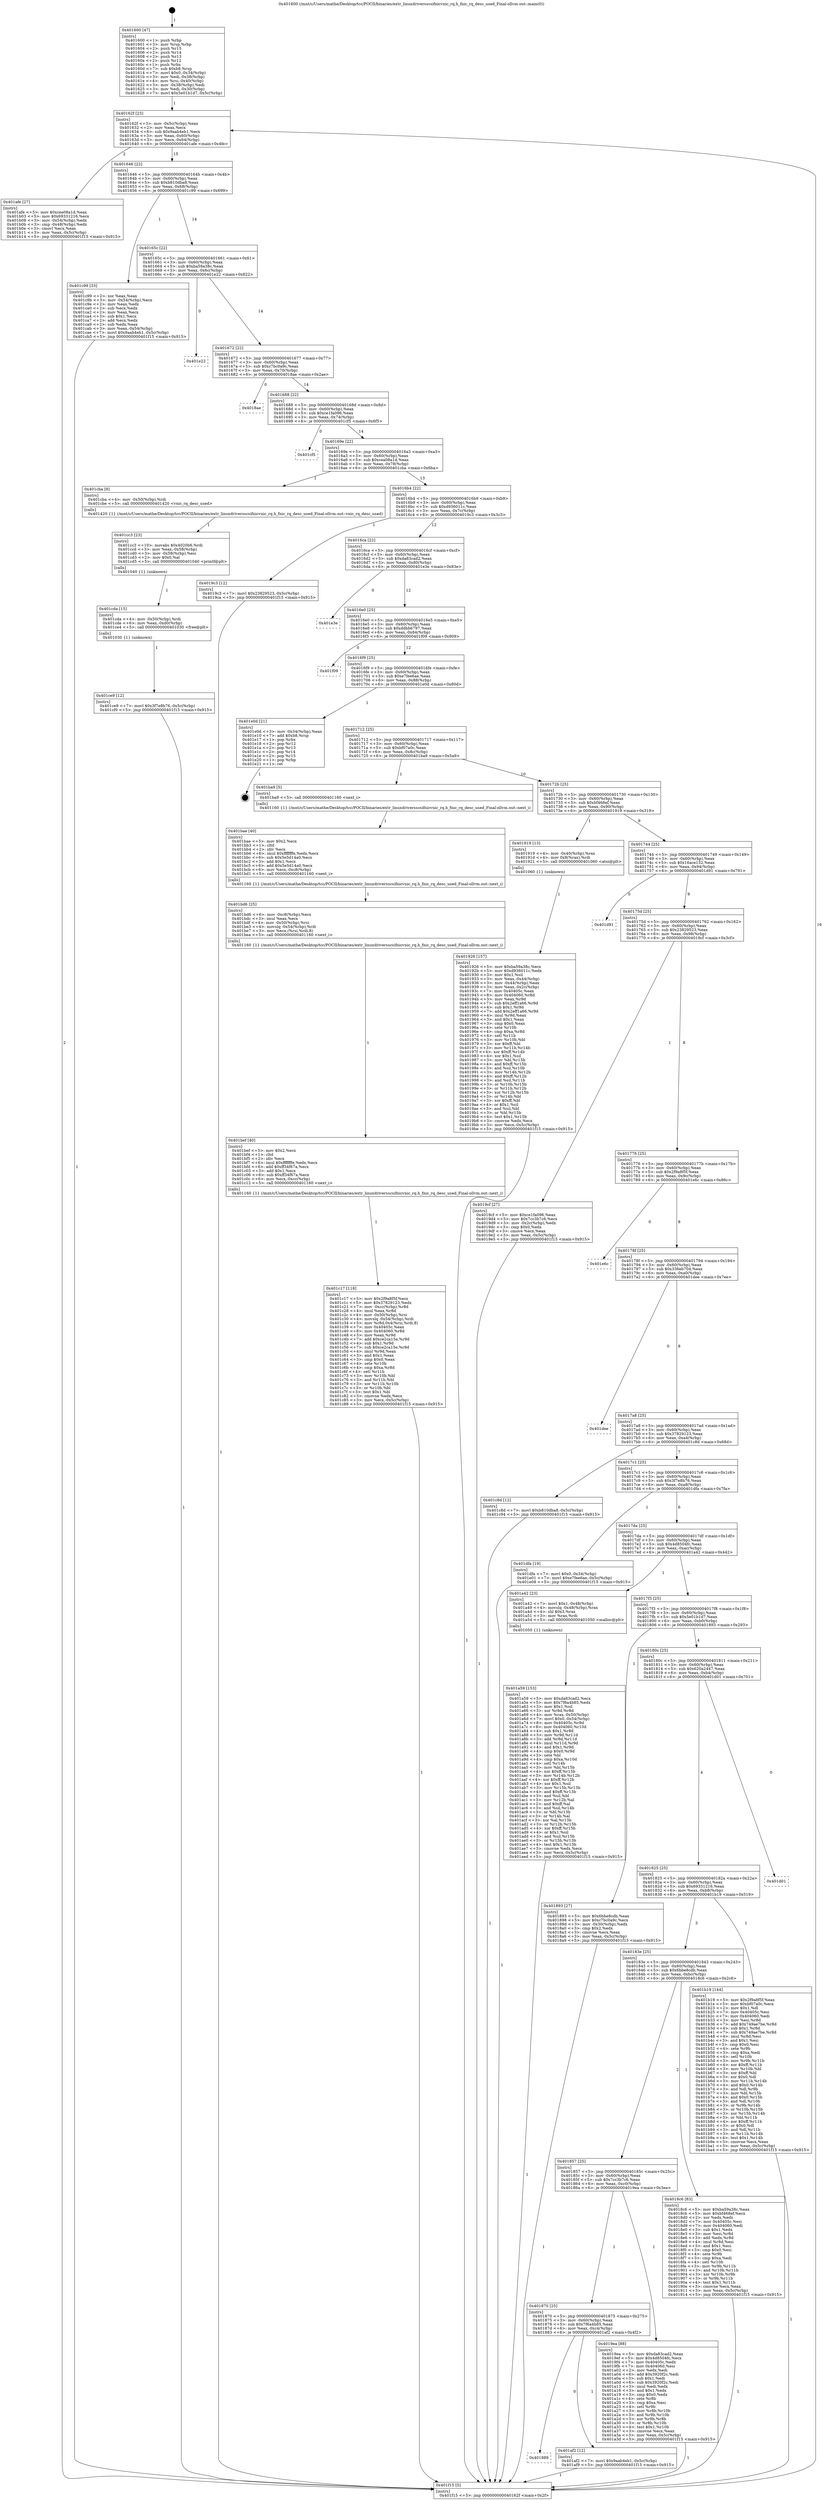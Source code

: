 digraph "0x401600" {
  label = "0x401600 (/mnt/c/Users/mathe/Desktop/tcc/POCII/binaries/extr_linuxdriversscsifnicvnic_rq.h_fnic_rq_desc_used_Final-ollvm.out::main(0))"
  labelloc = "t"
  node[shape=record]

  Entry [label="",width=0.3,height=0.3,shape=circle,fillcolor=black,style=filled]
  "0x40162f" [label="{
     0x40162f [23]\l
     | [instrs]\l
     &nbsp;&nbsp;0x40162f \<+3\>: mov -0x5c(%rbp),%eax\l
     &nbsp;&nbsp;0x401632 \<+2\>: mov %eax,%ecx\l
     &nbsp;&nbsp;0x401634 \<+6\>: sub $0x9aab4eb1,%ecx\l
     &nbsp;&nbsp;0x40163a \<+3\>: mov %eax,-0x60(%rbp)\l
     &nbsp;&nbsp;0x40163d \<+3\>: mov %ecx,-0x64(%rbp)\l
     &nbsp;&nbsp;0x401640 \<+6\>: je 0000000000401afe \<main+0x4fe\>\l
  }"]
  "0x401afe" [label="{
     0x401afe [27]\l
     | [instrs]\l
     &nbsp;&nbsp;0x401afe \<+5\>: mov $0xcea08a1d,%eax\l
     &nbsp;&nbsp;0x401b03 \<+5\>: mov $0x69331216,%ecx\l
     &nbsp;&nbsp;0x401b08 \<+3\>: mov -0x54(%rbp),%edx\l
     &nbsp;&nbsp;0x401b0b \<+3\>: cmp -0x48(%rbp),%edx\l
     &nbsp;&nbsp;0x401b0e \<+3\>: cmovl %ecx,%eax\l
     &nbsp;&nbsp;0x401b11 \<+3\>: mov %eax,-0x5c(%rbp)\l
     &nbsp;&nbsp;0x401b14 \<+5\>: jmp 0000000000401f15 \<main+0x915\>\l
  }"]
  "0x401646" [label="{
     0x401646 [22]\l
     | [instrs]\l
     &nbsp;&nbsp;0x401646 \<+5\>: jmp 000000000040164b \<main+0x4b\>\l
     &nbsp;&nbsp;0x40164b \<+3\>: mov -0x60(%rbp),%eax\l
     &nbsp;&nbsp;0x40164e \<+5\>: sub $0xb810dba8,%eax\l
     &nbsp;&nbsp;0x401653 \<+3\>: mov %eax,-0x68(%rbp)\l
     &nbsp;&nbsp;0x401656 \<+6\>: je 0000000000401c99 \<main+0x699\>\l
  }"]
  Exit [label="",width=0.3,height=0.3,shape=circle,fillcolor=black,style=filled,peripheries=2]
  "0x401c99" [label="{
     0x401c99 [33]\l
     | [instrs]\l
     &nbsp;&nbsp;0x401c99 \<+2\>: xor %eax,%eax\l
     &nbsp;&nbsp;0x401c9b \<+3\>: mov -0x54(%rbp),%ecx\l
     &nbsp;&nbsp;0x401c9e \<+2\>: mov %eax,%edx\l
     &nbsp;&nbsp;0x401ca0 \<+2\>: sub %ecx,%edx\l
     &nbsp;&nbsp;0x401ca2 \<+2\>: mov %eax,%ecx\l
     &nbsp;&nbsp;0x401ca4 \<+3\>: sub $0x1,%ecx\l
     &nbsp;&nbsp;0x401ca7 \<+2\>: add %ecx,%edx\l
     &nbsp;&nbsp;0x401ca9 \<+2\>: sub %edx,%eax\l
     &nbsp;&nbsp;0x401cab \<+3\>: mov %eax,-0x54(%rbp)\l
     &nbsp;&nbsp;0x401cae \<+7\>: movl $0x9aab4eb1,-0x5c(%rbp)\l
     &nbsp;&nbsp;0x401cb5 \<+5\>: jmp 0000000000401f15 \<main+0x915\>\l
  }"]
  "0x40165c" [label="{
     0x40165c [22]\l
     | [instrs]\l
     &nbsp;&nbsp;0x40165c \<+5\>: jmp 0000000000401661 \<main+0x61\>\l
     &nbsp;&nbsp;0x401661 \<+3\>: mov -0x60(%rbp),%eax\l
     &nbsp;&nbsp;0x401664 \<+5\>: sub $0xba59a38c,%eax\l
     &nbsp;&nbsp;0x401669 \<+3\>: mov %eax,-0x6c(%rbp)\l
     &nbsp;&nbsp;0x40166c \<+6\>: je 0000000000401e22 \<main+0x822\>\l
  }"]
  "0x401ce9" [label="{
     0x401ce9 [12]\l
     | [instrs]\l
     &nbsp;&nbsp;0x401ce9 \<+7\>: movl $0x3f7e8b76,-0x5c(%rbp)\l
     &nbsp;&nbsp;0x401cf0 \<+5\>: jmp 0000000000401f15 \<main+0x915\>\l
  }"]
  "0x401e22" [label="{
     0x401e22\l
  }", style=dashed]
  "0x401672" [label="{
     0x401672 [22]\l
     | [instrs]\l
     &nbsp;&nbsp;0x401672 \<+5\>: jmp 0000000000401677 \<main+0x77\>\l
     &nbsp;&nbsp;0x401677 \<+3\>: mov -0x60(%rbp),%eax\l
     &nbsp;&nbsp;0x40167a \<+5\>: sub $0xc7bc0a9c,%eax\l
     &nbsp;&nbsp;0x40167f \<+3\>: mov %eax,-0x70(%rbp)\l
     &nbsp;&nbsp;0x401682 \<+6\>: je 00000000004018ae \<main+0x2ae\>\l
  }"]
  "0x401cda" [label="{
     0x401cda [15]\l
     | [instrs]\l
     &nbsp;&nbsp;0x401cda \<+4\>: mov -0x50(%rbp),%rdi\l
     &nbsp;&nbsp;0x401cde \<+6\>: mov %eax,-0xd0(%rbp)\l
     &nbsp;&nbsp;0x401ce4 \<+5\>: call 0000000000401030 \<free@plt\>\l
     | [calls]\l
     &nbsp;&nbsp;0x401030 \{1\} (unknown)\l
  }"]
  "0x4018ae" [label="{
     0x4018ae\l
  }", style=dashed]
  "0x401688" [label="{
     0x401688 [22]\l
     | [instrs]\l
     &nbsp;&nbsp;0x401688 \<+5\>: jmp 000000000040168d \<main+0x8d\>\l
     &nbsp;&nbsp;0x40168d \<+3\>: mov -0x60(%rbp),%eax\l
     &nbsp;&nbsp;0x401690 \<+5\>: sub $0xce1fa096,%eax\l
     &nbsp;&nbsp;0x401695 \<+3\>: mov %eax,-0x74(%rbp)\l
     &nbsp;&nbsp;0x401698 \<+6\>: je 0000000000401cf5 \<main+0x6f5\>\l
  }"]
  "0x401cc3" [label="{
     0x401cc3 [23]\l
     | [instrs]\l
     &nbsp;&nbsp;0x401cc3 \<+10\>: movabs $0x4020b6,%rdi\l
     &nbsp;&nbsp;0x401ccd \<+3\>: mov %eax,-0x58(%rbp)\l
     &nbsp;&nbsp;0x401cd0 \<+3\>: mov -0x58(%rbp),%esi\l
     &nbsp;&nbsp;0x401cd3 \<+2\>: mov $0x0,%al\l
     &nbsp;&nbsp;0x401cd5 \<+5\>: call 0000000000401040 \<printf@plt\>\l
     | [calls]\l
     &nbsp;&nbsp;0x401040 \{1\} (unknown)\l
  }"]
  "0x401cf5" [label="{
     0x401cf5\l
  }", style=dashed]
  "0x40169e" [label="{
     0x40169e [22]\l
     | [instrs]\l
     &nbsp;&nbsp;0x40169e \<+5\>: jmp 00000000004016a3 \<main+0xa3\>\l
     &nbsp;&nbsp;0x4016a3 \<+3\>: mov -0x60(%rbp),%eax\l
     &nbsp;&nbsp;0x4016a6 \<+5\>: sub $0xcea08a1d,%eax\l
     &nbsp;&nbsp;0x4016ab \<+3\>: mov %eax,-0x78(%rbp)\l
     &nbsp;&nbsp;0x4016ae \<+6\>: je 0000000000401cba \<main+0x6ba\>\l
  }"]
  "0x401c17" [label="{
     0x401c17 [118]\l
     | [instrs]\l
     &nbsp;&nbsp;0x401c17 \<+5\>: mov $0x2f9a8f5f,%ecx\l
     &nbsp;&nbsp;0x401c1c \<+5\>: mov $0x37829123,%edx\l
     &nbsp;&nbsp;0x401c21 \<+7\>: mov -0xcc(%rbp),%r8d\l
     &nbsp;&nbsp;0x401c28 \<+4\>: imul %eax,%r8d\l
     &nbsp;&nbsp;0x401c2c \<+4\>: mov -0x50(%rbp),%rsi\l
     &nbsp;&nbsp;0x401c30 \<+4\>: movslq -0x54(%rbp),%rdi\l
     &nbsp;&nbsp;0x401c34 \<+5\>: mov %r8d,0x4(%rsi,%rdi,8)\l
     &nbsp;&nbsp;0x401c39 \<+7\>: mov 0x40405c,%eax\l
     &nbsp;&nbsp;0x401c40 \<+8\>: mov 0x404060,%r8d\l
     &nbsp;&nbsp;0x401c48 \<+3\>: mov %eax,%r9d\l
     &nbsp;&nbsp;0x401c4b \<+7\>: add $0xce2ca15e,%r9d\l
     &nbsp;&nbsp;0x401c52 \<+4\>: sub $0x1,%r9d\l
     &nbsp;&nbsp;0x401c56 \<+7\>: sub $0xce2ca15e,%r9d\l
     &nbsp;&nbsp;0x401c5d \<+4\>: imul %r9d,%eax\l
     &nbsp;&nbsp;0x401c61 \<+3\>: and $0x1,%eax\l
     &nbsp;&nbsp;0x401c64 \<+3\>: cmp $0x0,%eax\l
     &nbsp;&nbsp;0x401c67 \<+4\>: sete %r10b\l
     &nbsp;&nbsp;0x401c6b \<+4\>: cmp $0xa,%r8d\l
     &nbsp;&nbsp;0x401c6f \<+4\>: setl %r11b\l
     &nbsp;&nbsp;0x401c73 \<+3\>: mov %r10b,%bl\l
     &nbsp;&nbsp;0x401c76 \<+3\>: and %r11b,%bl\l
     &nbsp;&nbsp;0x401c79 \<+3\>: xor %r11b,%r10b\l
     &nbsp;&nbsp;0x401c7c \<+3\>: or %r10b,%bl\l
     &nbsp;&nbsp;0x401c7f \<+3\>: test $0x1,%bl\l
     &nbsp;&nbsp;0x401c82 \<+3\>: cmovne %edx,%ecx\l
     &nbsp;&nbsp;0x401c85 \<+3\>: mov %ecx,-0x5c(%rbp)\l
     &nbsp;&nbsp;0x401c88 \<+5\>: jmp 0000000000401f15 \<main+0x915\>\l
  }"]
  "0x401cba" [label="{
     0x401cba [9]\l
     | [instrs]\l
     &nbsp;&nbsp;0x401cba \<+4\>: mov -0x50(%rbp),%rdi\l
     &nbsp;&nbsp;0x401cbe \<+5\>: call 0000000000401420 \<vnic_rq_desc_used\>\l
     | [calls]\l
     &nbsp;&nbsp;0x401420 \{1\} (/mnt/c/Users/mathe/Desktop/tcc/POCII/binaries/extr_linuxdriversscsifnicvnic_rq.h_fnic_rq_desc_used_Final-ollvm.out::vnic_rq_desc_used)\l
  }"]
  "0x4016b4" [label="{
     0x4016b4 [22]\l
     | [instrs]\l
     &nbsp;&nbsp;0x4016b4 \<+5\>: jmp 00000000004016b9 \<main+0xb9\>\l
     &nbsp;&nbsp;0x4016b9 \<+3\>: mov -0x60(%rbp),%eax\l
     &nbsp;&nbsp;0x4016bc \<+5\>: sub $0xd936011c,%eax\l
     &nbsp;&nbsp;0x4016c1 \<+3\>: mov %eax,-0x7c(%rbp)\l
     &nbsp;&nbsp;0x4016c4 \<+6\>: je 00000000004019c3 \<main+0x3c3\>\l
  }"]
  "0x401bef" [label="{
     0x401bef [40]\l
     | [instrs]\l
     &nbsp;&nbsp;0x401bef \<+5\>: mov $0x2,%ecx\l
     &nbsp;&nbsp;0x401bf4 \<+1\>: cltd\l
     &nbsp;&nbsp;0x401bf5 \<+2\>: idiv %ecx\l
     &nbsp;&nbsp;0x401bf7 \<+6\>: imul $0xfffffffe,%edx,%ecx\l
     &nbsp;&nbsp;0x401bfd \<+6\>: add $0xff34f67a,%ecx\l
     &nbsp;&nbsp;0x401c03 \<+3\>: add $0x1,%ecx\l
     &nbsp;&nbsp;0x401c06 \<+6\>: sub $0xff34f67a,%ecx\l
     &nbsp;&nbsp;0x401c0c \<+6\>: mov %ecx,-0xcc(%rbp)\l
     &nbsp;&nbsp;0x401c12 \<+5\>: call 0000000000401160 \<next_i\>\l
     | [calls]\l
     &nbsp;&nbsp;0x401160 \{1\} (/mnt/c/Users/mathe/Desktop/tcc/POCII/binaries/extr_linuxdriversscsifnicvnic_rq.h_fnic_rq_desc_used_Final-ollvm.out::next_i)\l
  }"]
  "0x4019c3" [label="{
     0x4019c3 [12]\l
     | [instrs]\l
     &nbsp;&nbsp;0x4019c3 \<+7\>: movl $0x23829523,-0x5c(%rbp)\l
     &nbsp;&nbsp;0x4019ca \<+5\>: jmp 0000000000401f15 \<main+0x915\>\l
  }"]
  "0x4016ca" [label="{
     0x4016ca [22]\l
     | [instrs]\l
     &nbsp;&nbsp;0x4016ca \<+5\>: jmp 00000000004016cf \<main+0xcf\>\l
     &nbsp;&nbsp;0x4016cf \<+3\>: mov -0x60(%rbp),%eax\l
     &nbsp;&nbsp;0x4016d2 \<+5\>: sub $0xda83cad2,%eax\l
     &nbsp;&nbsp;0x4016d7 \<+3\>: mov %eax,-0x80(%rbp)\l
     &nbsp;&nbsp;0x4016da \<+6\>: je 0000000000401e3e \<main+0x83e\>\l
  }"]
  "0x401bd6" [label="{
     0x401bd6 [25]\l
     | [instrs]\l
     &nbsp;&nbsp;0x401bd6 \<+6\>: mov -0xc8(%rbp),%ecx\l
     &nbsp;&nbsp;0x401bdc \<+3\>: imul %eax,%ecx\l
     &nbsp;&nbsp;0x401bdf \<+4\>: mov -0x50(%rbp),%rsi\l
     &nbsp;&nbsp;0x401be3 \<+4\>: movslq -0x54(%rbp),%rdi\l
     &nbsp;&nbsp;0x401be7 \<+3\>: mov %ecx,(%rsi,%rdi,8)\l
     &nbsp;&nbsp;0x401bea \<+5\>: call 0000000000401160 \<next_i\>\l
     | [calls]\l
     &nbsp;&nbsp;0x401160 \{1\} (/mnt/c/Users/mathe/Desktop/tcc/POCII/binaries/extr_linuxdriversscsifnicvnic_rq.h_fnic_rq_desc_used_Final-ollvm.out::next_i)\l
  }"]
  "0x401e3e" [label="{
     0x401e3e\l
  }", style=dashed]
  "0x4016e0" [label="{
     0x4016e0 [25]\l
     | [instrs]\l
     &nbsp;&nbsp;0x4016e0 \<+5\>: jmp 00000000004016e5 \<main+0xe5\>\l
     &nbsp;&nbsp;0x4016e5 \<+3\>: mov -0x60(%rbp),%eax\l
     &nbsp;&nbsp;0x4016e8 \<+5\>: sub $0xddbb6797,%eax\l
     &nbsp;&nbsp;0x4016ed \<+6\>: mov %eax,-0x84(%rbp)\l
     &nbsp;&nbsp;0x4016f3 \<+6\>: je 0000000000401f09 \<main+0x909\>\l
  }"]
  "0x401bae" [label="{
     0x401bae [40]\l
     | [instrs]\l
     &nbsp;&nbsp;0x401bae \<+5\>: mov $0x2,%ecx\l
     &nbsp;&nbsp;0x401bb3 \<+1\>: cltd\l
     &nbsp;&nbsp;0x401bb4 \<+2\>: idiv %ecx\l
     &nbsp;&nbsp;0x401bb6 \<+6\>: imul $0xfffffffe,%edx,%ecx\l
     &nbsp;&nbsp;0x401bbc \<+6\>: sub $0x5e5d14a0,%ecx\l
     &nbsp;&nbsp;0x401bc2 \<+3\>: add $0x1,%ecx\l
     &nbsp;&nbsp;0x401bc5 \<+6\>: add $0x5e5d14a0,%ecx\l
     &nbsp;&nbsp;0x401bcb \<+6\>: mov %ecx,-0xc8(%rbp)\l
     &nbsp;&nbsp;0x401bd1 \<+5\>: call 0000000000401160 \<next_i\>\l
     | [calls]\l
     &nbsp;&nbsp;0x401160 \{1\} (/mnt/c/Users/mathe/Desktop/tcc/POCII/binaries/extr_linuxdriversscsifnicvnic_rq.h_fnic_rq_desc_used_Final-ollvm.out::next_i)\l
  }"]
  "0x401f09" [label="{
     0x401f09\l
  }", style=dashed]
  "0x4016f9" [label="{
     0x4016f9 [25]\l
     | [instrs]\l
     &nbsp;&nbsp;0x4016f9 \<+5\>: jmp 00000000004016fe \<main+0xfe\>\l
     &nbsp;&nbsp;0x4016fe \<+3\>: mov -0x60(%rbp),%eax\l
     &nbsp;&nbsp;0x401701 \<+5\>: sub $0xe7fee6ae,%eax\l
     &nbsp;&nbsp;0x401706 \<+6\>: mov %eax,-0x88(%rbp)\l
     &nbsp;&nbsp;0x40170c \<+6\>: je 0000000000401e0d \<main+0x80d\>\l
  }"]
  "0x401889" [label="{
     0x401889\l
  }", style=dashed]
  "0x401e0d" [label="{
     0x401e0d [21]\l
     | [instrs]\l
     &nbsp;&nbsp;0x401e0d \<+3\>: mov -0x34(%rbp),%eax\l
     &nbsp;&nbsp;0x401e10 \<+7\>: add $0xb8,%rsp\l
     &nbsp;&nbsp;0x401e17 \<+1\>: pop %rbx\l
     &nbsp;&nbsp;0x401e18 \<+2\>: pop %r12\l
     &nbsp;&nbsp;0x401e1a \<+2\>: pop %r13\l
     &nbsp;&nbsp;0x401e1c \<+2\>: pop %r14\l
     &nbsp;&nbsp;0x401e1e \<+2\>: pop %r15\l
     &nbsp;&nbsp;0x401e20 \<+1\>: pop %rbp\l
     &nbsp;&nbsp;0x401e21 \<+1\>: ret\l
  }"]
  "0x401712" [label="{
     0x401712 [25]\l
     | [instrs]\l
     &nbsp;&nbsp;0x401712 \<+5\>: jmp 0000000000401717 \<main+0x117\>\l
     &nbsp;&nbsp;0x401717 \<+3\>: mov -0x60(%rbp),%eax\l
     &nbsp;&nbsp;0x40171a \<+5\>: sub $0xbf07a0c,%eax\l
     &nbsp;&nbsp;0x40171f \<+6\>: mov %eax,-0x8c(%rbp)\l
     &nbsp;&nbsp;0x401725 \<+6\>: je 0000000000401ba9 \<main+0x5a9\>\l
  }"]
  "0x401af2" [label="{
     0x401af2 [12]\l
     | [instrs]\l
     &nbsp;&nbsp;0x401af2 \<+7\>: movl $0x9aab4eb1,-0x5c(%rbp)\l
     &nbsp;&nbsp;0x401af9 \<+5\>: jmp 0000000000401f15 \<main+0x915\>\l
  }"]
  "0x401ba9" [label="{
     0x401ba9 [5]\l
     | [instrs]\l
     &nbsp;&nbsp;0x401ba9 \<+5\>: call 0000000000401160 \<next_i\>\l
     | [calls]\l
     &nbsp;&nbsp;0x401160 \{1\} (/mnt/c/Users/mathe/Desktop/tcc/POCII/binaries/extr_linuxdriversscsifnicvnic_rq.h_fnic_rq_desc_used_Final-ollvm.out::next_i)\l
  }"]
  "0x40172b" [label="{
     0x40172b [25]\l
     | [instrs]\l
     &nbsp;&nbsp;0x40172b \<+5\>: jmp 0000000000401730 \<main+0x130\>\l
     &nbsp;&nbsp;0x401730 \<+3\>: mov -0x60(%rbp),%eax\l
     &nbsp;&nbsp;0x401733 \<+5\>: sub $0xbf468ef,%eax\l
     &nbsp;&nbsp;0x401738 \<+6\>: mov %eax,-0x90(%rbp)\l
     &nbsp;&nbsp;0x40173e \<+6\>: je 0000000000401919 \<main+0x319\>\l
  }"]
  "0x401a59" [label="{
     0x401a59 [153]\l
     | [instrs]\l
     &nbsp;&nbsp;0x401a59 \<+5\>: mov $0xda83cad2,%ecx\l
     &nbsp;&nbsp;0x401a5e \<+5\>: mov $0x7f6a4b85,%edx\l
     &nbsp;&nbsp;0x401a63 \<+3\>: mov $0x1,%sil\l
     &nbsp;&nbsp;0x401a66 \<+3\>: xor %r8d,%r8d\l
     &nbsp;&nbsp;0x401a69 \<+4\>: mov %rax,-0x50(%rbp)\l
     &nbsp;&nbsp;0x401a6d \<+7\>: movl $0x0,-0x54(%rbp)\l
     &nbsp;&nbsp;0x401a74 \<+8\>: mov 0x40405c,%r9d\l
     &nbsp;&nbsp;0x401a7c \<+8\>: mov 0x404060,%r10d\l
     &nbsp;&nbsp;0x401a84 \<+4\>: sub $0x1,%r8d\l
     &nbsp;&nbsp;0x401a88 \<+3\>: mov %r9d,%r11d\l
     &nbsp;&nbsp;0x401a8b \<+3\>: add %r8d,%r11d\l
     &nbsp;&nbsp;0x401a8e \<+4\>: imul %r11d,%r9d\l
     &nbsp;&nbsp;0x401a92 \<+4\>: and $0x1,%r9d\l
     &nbsp;&nbsp;0x401a96 \<+4\>: cmp $0x0,%r9d\l
     &nbsp;&nbsp;0x401a9a \<+3\>: sete %bl\l
     &nbsp;&nbsp;0x401a9d \<+4\>: cmp $0xa,%r10d\l
     &nbsp;&nbsp;0x401aa1 \<+4\>: setl %r14b\l
     &nbsp;&nbsp;0x401aa5 \<+3\>: mov %bl,%r15b\l
     &nbsp;&nbsp;0x401aa8 \<+4\>: xor $0xff,%r15b\l
     &nbsp;&nbsp;0x401aac \<+3\>: mov %r14b,%r12b\l
     &nbsp;&nbsp;0x401aaf \<+4\>: xor $0xff,%r12b\l
     &nbsp;&nbsp;0x401ab3 \<+4\>: xor $0x1,%sil\l
     &nbsp;&nbsp;0x401ab7 \<+3\>: mov %r15b,%r13b\l
     &nbsp;&nbsp;0x401aba \<+4\>: and $0xff,%r13b\l
     &nbsp;&nbsp;0x401abe \<+3\>: and %sil,%bl\l
     &nbsp;&nbsp;0x401ac1 \<+3\>: mov %r12b,%al\l
     &nbsp;&nbsp;0x401ac4 \<+2\>: and $0xff,%al\l
     &nbsp;&nbsp;0x401ac6 \<+3\>: and %sil,%r14b\l
     &nbsp;&nbsp;0x401ac9 \<+3\>: or %bl,%r13b\l
     &nbsp;&nbsp;0x401acc \<+3\>: or %r14b,%al\l
     &nbsp;&nbsp;0x401acf \<+3\>: xor %al,%r13b\l
     &nbsp;&nbsp;0x401ad2 \<+3\>: or %r12b,%r15b\l
     &nbsp;&nbsp;0x401ad5 \<+4\>: xor $0xff,%r15b\l
     &nbsp;&nbsp;0x401ad9 \<+4\>: or $0x1,%sil\l
     &nbsp;&nbsp;0x401add \<+3\>: and %sil,%r15b\l
     &nbsp;&nbsp;0x401ae0 \<+3\>: or %r15b,%r13b\l
     &nbsp;&nbsp;0x401ae3 \<+4\>: test $0x1,%r13b\l
     &nbsp;&nbsp;0x401ae7 \<+3\>: cmovne %edx,%ecx\l
     &nbsp;&nbsp;0x401aea \<+3\>: mov %ecx,-0x5c(%rbp)\l
     &nbsp;&nbsp;0x401aed \<+5\>: jmp 0000000000401f15 \<main+0x915\>\l
  }"]
  "0x401919" [label="{
     0x401919 [13]\l
     | [instrs]\l
     &nbsp;&nbsp;0x401919 \<+4\>: mov -0x40(%rbp),%rax\l
     &nbsp;&nbsp;0x40191d \<+4\>: mov 0x8(%rax),%rdi\l
     &nbsp;&nbsp;0x401921 \<+5\>: call 0000000000401060 \<atoi@plt\>\l
     | [calls]\l
     &nbsp;&nbsp;0x401060 \{1\} (unknown)\l
  }"]
  "0x401744" [label="{
     0x401744 [25]\l
     | [instrs]\l
     &nbsp;&nbsp;0x401744 \<+5\>: jmp 0000000000401749 \<main+0x149\>\l
     &nbsp;&nbsp;0x401749 \<+3\>: mov -0x60(%rbp),%eax\l
     &nbsp;&nbsp;0x40174c \<+5\>: sub $0x16ace132,%eax\l
     &nbsp;&nbsp;0x401751 \<+6\>: mov %eax,-0x94(%rbp)\l
     &nbsp;&nbsp;0x401757 \<+6\>: je 0000000000401d91 \<main+0x791\>\l
  }"]
  "0x401870" [label="{
     0x401870 [25]\l
     | [instrs]\l
     &nbsp;&nbsp;0x401870 \<+5\>: jmp 0000000000401875 \<main+0x275\>\l
     &nbsp;&nbsp;0x401875 \<+3\>: mov -0x60(%rbp),%eax\l
     &nbsp;&nbsp;0x401878 \<+5\>: sub $0x7f6a4b85,%eax\l
     &nbsp;&nbsp;0x40187d \<+6\>: mov %eax,-0xc4(%rbp)\l
     &nbsp;&nbsp;0x401883 \<+6\>: je 0000000000401af2 \<main+0x4f2\>\l
  }"]
  "0x401d91" [label="{
     0x401d91\l
  }", style=dashed]
  "0x40175d" [label="{
     0x40175d [25]\l
     | [instrs]\l
     &nbsp;&nbsp;0x40175d \<+5\>: jmp 0000000000401762 \<main+0x162\>\l
     &nbsp;&nbsp;0x401762 \<+3\>: mov -0x60(%rbp),%eax\l
     &nbsp;&nbsp;0x401765 \<+5\>: sub $0x23829523,%eax\l
     &nbsp;&nbsp;0x40176a \<+6\>: mov %eax,-0x98(%rbp)\l
     &nbsp;&nbsp;0x401770 \<+6\>: je 00000000004019cf \<main+0x3cf\>\l
  }"]
  "0x4019ea" [label="{
     0x4019ea [88]\l
     | [instrs]\l
     &nbsp;&nbsp;0x4019ea \<+5\>: mov $0xda83cad2,%eax\l
     &nbsp;&nbsp;0x4019ef \<+5\>: mov $0x4d8504fc,%ecx\l
     &nbsp;&nbsp;0x4019f4 \<+7\>: mov 0x40405c,%edx\l
     &nbsp;&nbsp;0x4019fb \<+7\>: mov 0x404060,%esi\l
     &nbsp;&nbsp;0x401a02 \<+2\>: mov %edx,%edi\l
     &nbsp;&nbsp;0x401a04 \<+6\>: add $0x3920f2c,%edi\l
     &nbsp;&nbsp;0x401a0a \<+3\>: sub $0x1,%edi\l
     &nbsp;&nbsp;0x401a0d \<+6\>: sub $0x3920f2c,%edi\l
     &nbsp;&nbsp;0x401a13 \<+3\>: imul %edi,%edx\l
     &nbsp;&nbsp;0x401a16 \<+3\>: and $0x1,%edx\l
     &nbsp;&nbsp;0x401a19 \<+3\>: cmp $0x0,%edx\l
     &nbsp;&nbsp;0x401a1c \<+4\>: sete %r8b\l
     &nbsp;&nbsp;0x401a20 \<+3\>: cmp $0xa,%esi\l
     &nbsp;&nbsp;0x401a23 \<+4\>: setl %r9b\l
     &nbsp;&nbsp;0x401a27 \<+3\>: mov %r8b,%r10b\l
     &nbsp;&nbsp;0x401a2a \<+3\>: and %r9b,%r10b\l
     &nbsp;&nbsp;0x401a2d \<+3\>: xor %r9b,%r8b\l
     &nbsp;&nbsp;0x401a30 \<+3\>: or %r8b,%r10b\l
     &nbsp;&nbsp;0x401a33 \<+4\>: test $0x1,%r10b\l
     &nbsp;&nbsp;0x401a37 \<+3\>: cmovne %ecx,%eax\l
     &nbsp;&nbsp;0x401a3a \<+3\>: mov %eax,-0x5c(%rbp)\l
     &nbsp;&nbsp;0x401a3d \<+5\>: jmp 0000000000401f15 \<main+0x915\>\l
  }"]
  "0x4019cf" [label="{
     0x4019cf [27]\l
     | [instrs]\l
     &nbsp;&nbsp;0x4019cf \<+5\>: mov $0xce1fa096,%eax\l
     &nbsp;&nbsp;0x4019d4 \<+5\>: mov $0x7cc3b7c6,%ecx\l
     &nbsp;&nbsp;0x4019d9 \<+3\>: mov -0x2c(%rbp),%edx\l
     &nbsp;&nbsp;0x4019dc \<+3\>: cmp $0x0,%edx\l
     &nbsp;&nbsp;0x4019df \<+3\>: cmove %ecx,%eax\l
     &nbsp;&nbsp;0x4019e2 \<+3\>: mov %eax,-0x5c(%rbp)\l
     &nbsp;&nbsp;0x4019e5 \<+5\>: jmp 0000000000401f15 \<main+0x915\>\l
  }"]
  "0x401776" [label="{
     0x401776 [25]\l
     | [instrs]\l
     &nbsp;&nbsp;0x401776 \<+5\>: jmp 000000000040177b \<main+0x17b\>\l
     &nbsp;&nbsp;0x40177b \<+3\>: mov -0x60(%rbp),%eax\l
     &nbsp;&nbsp;0x40177e \<+5\>: sub $0x2f9a8f5f,%eax\l
     &nbsp;&nbsp;0x401783 \<+6\>: mov %eax,-0x9c(%rbp)\l
     &nbsp;&nbsp;0x401789 \<+6\>: je 0000000000401e6c \<main+0x86c\>\l
  }"]
  "0x401926" [label="{
     0x401926 [157]\l
     | [instrs]\l
     &nbsp;&nbsp;0x401926 \<+5\>: mov $0xba59a38c,%ecx\l
     &nbsp;&nbsp;0x40192b \<+5\>: mov $0xd936011c,%edx\l
     &nbsp;&nbsp;0x401930 \<+3\>: mov $0x1,%sil\l
     &nbsp;&nbsp;0x401933 \<+3\>: mov %eax,-0x44(%rbp)\l
     &nbsp;&nbsp;0x401936 \<+3\>: mov -0x44(%rbp),%eax\l
     &nbsp;&nbsp;0x401939 \<+3\>: mov %eax,-0x2c(%rbp)\l
     &nbsp;&nbsp;0x40193c \<+7\>: mov 0x40405c,%eax\l
     &nbsp;&nbsp;0x401943 \<+8\>: mov 0x404060,%r8d\l
     &nbsp;&nbsp;0x40194b \<+3\>: mov %eax,%r9d\l
     &nbsp;&nbsp;0x40194e \<+7\>: sub $0x2eff1a66,%r9d\l
     &nbsp;&nbsp;0x401955 \<+4\>: sub $0x1,%r9d\l
     &nbsp;&nbsp;0x401959 \<+7\>: add $0x2eff1a66,%r9d\l
     &nbsp;&nbsp;0x401960 \<+4\>: imul %r9d,%eax\l
     &nbsp;&nbsp;0x401964 \<+3\>: and $0x1,%eax\l
     &nbsp;&nbsp;0x401967 \<+3\>: cmp $0x0,%eax\l
     &nbsp;&nbsp;0x40196a \<+4\>: sete %r10b\l
     &nbsp;&nbsp;0x40196e \<+4\>: cmp $0xa,%r8d\l
     &nbsp;&nbsp;0x401972 \<+4\>: setl %r11b\l
     &nbsp;&nbsp;0x401976 \<+3\>: mov %r10b,%bl\l
     &nbsp;&nbsp;0x401979 \<+3\>: xor $0xff,%bl\l
     &nbsp;&nbsp;0x40197c \<+3\>: mov %r11b,%r14b\l
     &nbsp;&nbsp;0x40197f \<+4\>: xor $0xff,%r14b\l
     &nbsp;&nbsp;0x401983 \<+4\>: xor $0x1,%sil\l
     &nbsp;&nbsp;0x401987 \<+3\>: mov %bl,%r15b\l
     &nbsp;&nbsp;0x40198a \<+4\>: and $0xff,%r15b\l
     &nbsp;&nbsp;0x40198e \<+3\>: and %sil,%r10b\l
     &nbsp;&nbsp;0x401991 \<+3\>: mov %r14b,%r12b\l
     &nbsp;&nbsp;0x401994 \<+4\>: and $0xff,%r12b\l
     &nbsp;&nbsp;0x401998 \<+3\>: and %sil,%r11b\l
     &nbsp;&nbsp;0x40199b \<+3\>: or %r10b,%r15b\l
     &nbsp;&nbsp;0x40199e \<+3\>: or %r11b,%r12b\l
     &nbsp;&nbsp;0x4019a1 \<+3\>: xor %r12b,%r15b\l
     &nbsp;&nbsp;0x4019a4 \<+3\>: or %r14b,%bl\l
     &nbsp;&nbsp;0x4019a7 \<+3\>: xor $0xff,%bl\l
     &nbsp;&nbsp;0x4019aa \<+4\>: or $0x1,%sil\l
     &nbsp;&nbsp;0x4019ae \<+3\>: and %sil,%bl\l
     &nbsp;&nbsp;0x4019b1 \<+3\>: or %bl,%r15b\l
     &nbsp;&nbsp;0x4019b4 \<+4\>: test $0x1,%r15b\l
     &nbsp;&nbsp;0x4019b8 \<+3\>: cmovne %edx,%ecx\l
     &nbsp;&nbsp;0x4019bb \<+3\>: mov %ecx,-0x5c(%rbp)\l
     &nbsp;&nbsp;0x4019be \<+5\>: jmp 0000000000401f15 \<main+0x915\>\l
  }"]
  "0x401e6c" [label="{
     0x401e6c\l
  }", style=dashed]
  "0x40178f" [label="{
     0x40178f [25]\l
     | [instrs]\l
     &nbsp;&nbsp;0x40178f \<+5\>: jmp 0000000000401794 \<main+0x194\>\l
     &nbsp;&nbsp;0x401794 \<+3\>: mov -0x60(%rbp),%eax\l
     &nbsp;&nbsp;0x401797 \<+5\>: sub $0x336eb704,%eax\l
     &nbsp;&nbsp;0x40179c \<+6\>: mov %eax,-0xa0(%rbp)\l
     &nbsp;&nbsp;0x4017a2 \<+6\>: je 0000000000401dee \<main+0x7ee\>\l
  }"]
  "0x401857" [label="{
     0x401857 [25]\l
     | [instrs]\l
     &nbsp;&nbsp;0x401857 \<+5\>: jmp 000000000040185c \<main+0x25c\>\l
     &nbsp;&nbsp;0x40185c \<+3\>: mov -0x60(%rbp),%eax\l
     &nbsp;&nbsp;0x40185f \<+5\>: sub $0x7cc3b7c6,%eax\l
     &nbsp;&nbsp;0x401864 \<+6\>: mov %eax,-0xc0(%rbp)\l
     &nbsp;&nbsp;0x40186a \<+6\>: je 00000000004019ea \<main+0x3ea\>\l
  }"]
  "0x401dee" [label="{
     0x401dee\l
  }", style=dashed]
  "0x4017a8" [label="{
     0x4017a8 [25]\l
     | [instrs]\l
     &nbsp;&nbsp;0x4017a8 \<+5\>: jmp 00000000004017ad \<main+0x1ad\>\l
     &nbsp;&nbsp;0x4017ad \<+3\>: mov -0x60(%rbp),%eax\l
     &nbsp;&nbsp;0x4017b0 \<+5\>: sub $0x37829123,%eax\l
     &nbsp;&nbsp;0x4017b5 \<+6\>: mov %eax,-0xa4(%rbp)\l
     &nbsp;&nbsp;0x4017bb \<+6\>: je 0000000000401c8d \<main+0x68d\>\l
  }"]
  "0x4018c6" [label="{
     0x4018c6 [83]\l
     | [instrs]\l
     &nbsp;&nbsp;0x4018c6 \<+5\>: mov $0xba59a38c,%eax\l
     &nbsp;&nbsp;0x4018cb \<+5\>: mov $0xbf468ef,%ecx\l
     &nbsp;&nbsp;0x4018d0 \<+2\>: xor %edx,%edx\l
     &nbsp;&nbsp;0x4018d2 \<+7\>: mov 0x40405c,%esi\l
     &nbsp;&nbsp;0x4018d9 \<+7\>: mov 0x404060,%edi\l
     &nbsp;&nbsp;0x4018e0 \<+3\>: sub $0x1,%edx\l
     &nbsp;&nbsp;0x4018e3 \<+3\>: mov %esi,%r8d\l
     &nbsp;&nbsp;0x4018e6 \<+3\>: add %edx,%r8d\l
     &nbsp;&nbsp;0x4018e9 \<+4\>: imul %r8d,%esi\l
     &nbsp;&nbsp;0x4018ed \<+3\>: and $0x1,%esi\l
     &nbsp;&nbsp;0x4018f0 \<+3\>: cmp $0x0,%esi\l
     &nbsp;&nbsp;0x4018f3 \<+4\>: sete %r9b\l
     &nbsp;&nbsp;0x4018f7 \<+3\>: cmp $0xa,%edi\l
     &nbsp;&nbsp;0x4018fa \<+4\>: setl %r10b\l
     &nbsp;&nbsp;0x4018fe \<+3\>: mov %r9b,%r11b\l
     &nbsp;&nbsp;0x401901 \<+3\>: and %r10b,%r11b\l
     &nbsp;&nbsp;0x401904 \<+3\>: xor %r10b,%r9b\l
     &nbsp;&nbsp;0x401907 \<+3\>: or %r9b,%r11b\l
     &nbsp;&nbsp;0x40190a \<+4\>: test $0x1,%r11b\l
     &nbsp;&nbsp;0x40190e \<+3\>: cmovne %ecx,%eax\l
     &nbsp;&nbsp;0x401911 \<+3\>: mov %eax,-0x5c(%rbp)\l
     &nbsp;&nbsp;0x401914 \<+5\>: jmp 0000000000401f15 \<main+0x915\>\l
  }"]
  "0x401c8d" [label="{
     0x401c8d [12]\l
     | [instrs]\l
     &nbsp;&nbsp;0x401c8d \<+7\>: movl $0xb810dba8,-0x5c(%rbp)\l
     &nbsp;&nbsp;0x401c94 \<+5\>: jmp 0000000000401f15 \<main+0x915\>\l
  }"]
  "0x4017c1" [label="{
     0x4017c1 [25]\l
     | [instrs]\l
     &nbsp;&nbsp;0x4017c1 \<+5\>: jmp 00000000004017c6 \<main+0x1c6\>\l
     &nbsp;&nbsp;0x4017c6 \<+3\>: mov -0x60(%rbp),%eax\l
     &nbsp;&nbsp;0x4017c9 \<+5\>: sub $0x3f7e8b76,%eax\l
     &nbsp;&nbsp;0x4017ce \<+6\>: mov %eax,-0xa8(%rbp)\l
     &nbsp;&nbsp;0x4017d4 \<+6\>: je 0000000000401dfa \<main+0x7fa\>\l
  }"]
  "0x40183e" [label="{
     0x40183e [25]\l
     | [instrs]\l
     &nbsp;&nbsp;0x40183e \<+5\>: jmp 0000000000401843 \<main+0x243\>\l
     &nbsp;&nbsp;0x401843 \<+3\>: mov -0x60(%rbp),%eax\l
     &nbsp;&nbsp;0x401846 \<+5\>: sub $0x6bbe8cdb,%eax\l
     &nbsp;&nbsp;0x40184b \<+6\>: mov %eax,-0xbc(%rbp)\l
     &nbsp;&nbsp;0x401851 \<+6\>: je 00000000004018c6 \<main+0x2c6\>\l
  }"]
  "0x401dfa" [label="{
     0x401dfa [19]\l
     | [instrs]\l
     &nbsp;&nbsp;0x401dfa \<+7\>: movl $0x0,-0x34(%rbp)\l
     &nbsp;&nbsp;0x401e01 \<+7\>: movl $0xe7fee6ae,-0x5c(%rbp)\l
     &nbsp;&nbsp;0x401e08 \<+5\>: jmp 0000000000401f15 \<main+0x915\>\l
  }"]
  "0x4017da" [label="{
     0x4017da [25]\l
     | [instrs]\l
     &nbsp;&nbsp;0x4017da \<+5\>: jmp 00000000004017df \<main+0x1df\>\l
     &nbsp;&nbsp;0x4017df \<+3\>: mov -0x60(%rbp),%eax\l
     &nbsp;&nbsp;0x4017e2 \<+5\>: sub $0x4d8504fc,%eax\l
     &nbsp;&nbsp;0x4017e7 \<+6\>: mov %eax,-0xac(%rbp)\l
     &nbsp;&nbsp;0x4017ed \<+6\>: je 0000000000401a42 \<main+0x442\>\l
  }"]
  "0x401b19" [label="{
     0x401b19 [144]\l
     | [instrs]\l
     &nbsp;&nbsp;0x401b19 \<+5\>: mov $0x2f9a8f5f,%eax\l
     &nbsp;&nbsp;0x401b1e \<+5\>: mov $0xbf07a0c,%ecx\l
     &nbsp;&nbsp;0x401b23 \<+2\>: mov $0x1,%dl\l
     &nbsp;&nbsp;0x401b25 \<+7\>: mov 0x40405c,%esi\l
     &nbsp;&nbsp;0x401b2c \<+7\>: mov 0x404060,%edi\l
     &nbsp;&nbsp;0x401b33 \<+3\>: mov %esi,%r8d\l
     &nbsp;&nbsp;0x401b36 \<+7\>: add $0x749ae7be,%r8d\l
     &nbsp;&nbsp;0x401b3d \<+4\>: sub $0x1,%r8d\l
     &nbsp;&nbsp;0x401b41 \<+7\>: sub $0x749ae7be,%r8d\l
     &nbsp;&nbsp;0x401b48 \<+4\>: imul %r8d,%esi\l
     &nbsp;&nbsp;0x401b4c \<+3\>: and $0x1,%esi\l
     &nbsp;&nbsp;0x401b4f \<+3\>: cmp $0x0,%esi\l
     &nbsp;&nbsp;0x401b52 \<+4\>: sete %r9b\l
     &nbsp;&nbsp;0x401b56 \<+3\>: cmp $0xa,%edi\l
     &nbsp;&nbsp;0x401b59 \<+4\>: setl %r10b\l
     &nbsp;&nbsp;0x401b5d \<+3\>: mov %r9b,%r11b\l
     &nbsp;&nbsp;0x401b60 \<+4\>: xor $0xff,%r11b\l
     &nbsp;&nbsp;0x401b64 \<+3\>: mov %r10b,%bl\l
     &nbsp;&nbsp;0x401b67 \<+3\>: xor $0xff,%bl\l
     &nbsp;&nbsp;0x401b6a \<+3\>: xor $0x0,%dl\l
     &nbsp;&nbsp;0x401b6d \<+3\>: mov %r11b,%r14b\l
     &nbsp;&nbsp;0x401b70 \<+4\>: and $0x0,%r14b\l
     &nbsp;&nbsp;0x401b74 \<+3\>: and %dl,%r9b\l
     &nbsp;&nbsp;0x401b77 \<+3\>: mov %bl,%r15b\l
     &nbsp;&nbsp;0x401b7a \<+4\>: and $0x0,%r15b\l
     &nbsp;&nbsp;0x401b7e \<+3\>: and %dl,%r10b\l
     &nbsp;&nbsp;0x401b81 \<+3\>: or %r9b,%r14b\l
     &nbsp;&nbsp;0x401b84 \<+3\>: or %r10b,%r15b\l
     &nbsp;&nbsp;0x401b87 \<+3\>: xor %r15b,%r14b\l
     &nbsp;&nbsp;0x401b8a \<+3\>: or %bl,%r11b\l
     &nbsp;&nbsp;0x401b8d \<+4\>: xor $0xff,%r11b\l
     &nbsp;&nbsp;0x401b91 \<+3\>: or $0x0,%dl\l
     &nbsp;&nbsp;0x401b94 \<+3\>: and %dl,%r11b\l
     &nbsp;&nbsp;0x401b97 \<+3\>: or %r11b,%r14b\l
     &nbsp;&nbsp;0x401b9a \<+4\>: test $0x1,%r14b\l
     &nbsp;&nbsp;0x401b9e \<+3\>: cmovne %ecx,%eax\l
     &nbsp;&nbsp;0x401ba1 \<+3\>: mov %eax,-0x5c(%rbp)\l
     &nbsp;&nbsp;0x401ba4 \<+5\>: jmp 0000000000401f15 \<main+0x915\>\l
  }"]
  "0x401a42" [label="{
     0x401a42 [23]\l
     | [instrs]\l
     &nbsp;&nbsp;0x401a42 \<+7\>: movl $0x1,-0x48(%rbp)\l
     &nbsp;&nbsp;0x401a49 \<+4\>: movslq -0x48(%rbp),%rax\l
     &nbsp;&nbsp;0x401a4d \<+4\>: shl $0x3,%rax\l
     &nbsp;&nbsp;0x401a51 \<+3\>: mov %rax,%rdi\l
     &nbsp;&nbsp;0x401a54 \<+5\>: call 0000000000401050 \<malloc@plt\>\l
     | [calls]\l
     &nbsp;&nbsp;0x401050 \{1\} (unknown)\l
  }"]
  "0x4017f3" [label="{
     0x4017f3 [25]\l
     | [instrs]\l
     &nbsp;&nbsp;0x4017f3 \<+5\>: jmp 00000000004017f8 \<main+0x1f8\>\l
     &nbsp;&nbsp;0x4017f8 \<+3\>: mov -0x60(%rbp),%eax\l
     &nbsp;&nbsp;0x4017fb \<+5\>: sub $0x5e01b1d7,%eax\l
     &nbsp;&nbsp;0x401800 \<+6\>: mov %eax,-0xb0(%rbp)\l
     &nbsp;&nbsp;0x401806 \<+6\>: je 0000000000401893 \<main+0x293\>\l
  }"]
  "0x401825" [label="{
     0x401825 [25]\l
     | [instrs]\l
     &nbsp;&nbsp;0x401825 \<+5\>: jmp 000000000040182a \<main+0x22a\>\l
     &nbsp;&nbsp;0x40182a \<+3\>: mov -0x60(%rbp),%eax\l
     &nbsp;&nbsp;0x40182d \<+5\>: sub $0x69331216,%eax\l
     &nbsp;&nbsp;0x401832 \<+6\>: mov %eax,-0xb8(%rbp)\l
     &nbsp;&nbsp;0x401838 \<+6\>: je 0000000000401b19 \<main+0x519\>\l
  }"]
  "0x401893" [label="{
     0x401893 [27]\l
     | [instrs]\l
     &nbsp;&nbsp;0x401893 \<+5\>: mov $0x6bbe8cdb,%eax\l
     &nbsp;&nbsp;0x401898 \<+5\>: mov $0xc7bc0a9c,%ecx\l
     &nbsp;&nbsp;0x40189d \<+3\>: mov -0x30(%rbp),%edx\l
     &nbsp;&nbsp;0x4018a0 \<+3\>: cmp $0x2,%edx\l
     &nbsp;&nbsp;0x4018a3 \<+3\>: cmovne %ecx,%eax\l
     &nbsp;&nbsp;0x4018a6 \<+3\>: mov %eax,-0x5c(%rbp)\l
     &nbsp;&nbsp;0x4018a9 \<+5\>: jmp 0000000000401f15 \<main+0x915\>\l
  }"]
  "0x40180c" [label="{
     0x40180c [25]\l
     | [instrs]\l
     &nbsp;&nbsp;0x40180c \<+5\>: jmp 0000000000401811 \<main+0x211\>\l
     &nbsp;&nbsp;0x401811 \<+3\>: mov -0x60(%rbp),%eax\l
     &nbsp;&nbsp;0x401814 \<+5\>: sub $0x620a2447,%eax\l
     &nbsp;&nbsp;0x401819 \<+6\>: mov %eax,-0xb4(%rbp)\l
     &nbsp;&nbsp;0x40181f \<+6\>: je 0000000000401d01 \<main+0x701\>\l
  }"]
  "0x401f15" [label="{
     0x401f15 [5]\l
     | [instrs]\l
     &nbsp;&nbsp;0x401f15 \<+5\>: jmp 000000000040162f \<main+0x2f\>\l
  }"]
  "0x401600" [label="{
     0x401600 [47]\l
     | [instrs]\l
     &nbsp;&nbsp;0x401600 \<+1\>: push %rbp\l
     &nbsp;&nbsp;0x401601 \<+3\>: mov %rsp,%rbp\l
     &nbsp;&nbsp;0x401604 \<+2\>: push %r15\l
     &nbsp;&nbsp;0x401606 \<+2\>: push %r14\l
     &nbsp;&nbsp;0x401608 \<+2\>: push %r13\l
     &nbsp;&nbsp;0x40160a \<+2\>: push %r12\l
     &nbsp;&nbsp;0x40160c \<+1\>: push %rbx\l
     &nbsp;&nbsp;0x40160d \<+7\>: sub $0xb8,%rsp\l
     &nbsp;&nbsp;0x401614 \<+7\>: movl $0x0,-0x34(%rbp)\l
     &nbsp;&nbsp;0x40161b \<+3\>: mov %edi,-0x38(%rbp)\l
     &nbsp;&nbsp;0x40161e \<+4\>: mov %rsi,-0x40(%rbp)\l
     &nbsp;&nbsp;0x401622 \<+3\>: mov -0x38(%rbp),%edi\l
     &nbsp;&nbsp;0x401625 \<+3\>: mov %edi,-0x30(%rbp)\l
     &nbsp;&nbsp;0x401628 \<+7\>: movl $0x5e01b1d7,-0x5c(%rbp)\l
  }"]
  "0x401d01" [label="{
     0x401d01\l
  }", style=dashed]
  Entry -> "0x401600" [label=" 1"]
  "0x40162f" -> "0x401afe" [label=" 2"]
  "0x40162f" -> "0x401646" [label=" 15"]
  "0x401e0d" -> Exit [label=" 1"]
  "0x401646" -> "0x401c99" [label=" 1"]
  "0x401646" -> "0x40165c" [label=" 14"]
  "0x401dfa" -> "0x401f15" [label=" 1"]
  "0x40165c" -> "0x401e22" [label=" 0"]
  "0x40165c" -> "0x401672" [label=" 14"]
  "0x401ce9" -> "0x401f15" [label=" 1"]
  "0x401672" -> "0x4018ae" [label=" 0"]
  "0x401672" -> "0x401688" [label=" 14"]
  "0x401cda" -> "0x401ce9" [label=" 1"]
  "0x401688" -> "0x401cf5" [label=" 0"]
  "0x401688" -> "0x40169e" [label=" 14"]
  "0x401cc3" -> "0x401cda" [label=" 1"]
  "0x40169e" -> "0x401cba" [label=" 1"]
  "0x40169e" -> "0x4016b4" [label=" 13"]
  "0x401cba" -> "0x401cc3" [label=" 1"]
  "0x4016b4" -> "0x4019c3" [label=" 1"]
  "0x4016b4" -> "0x4016ca" [label=" 12"]
  "0x401c99" -> "0x401f15" [label=" 1"]
  "0x4016ca" -> "0x401e3e" [label=" 0"]
  "0x4016ca" -> "0x4016e0" [label=" 12"]
  "0x401c8d" -> "0x401f15" [label=" 1"]
  "0x4016e0" -> "0x401f09" [label=" 0"]
  "0x4016e0" -> "0x4016f9" [label=" 12"]
  "0x401c17" -> "0x401f15" [label=" 1"]
  "0x4016f9" -> "0x401e0d" [label=" 1"]
  "0x4016f9" -> "0x401712" [label=" 11"]
  "0x401bef" -> "0x401c17" [label=" 1"]
  "0x401712" -> "0x401ba9" [label=" 1"]
  "0x401712" -> "0x40172b" [label=" 10"]
  "0x401bd6" -> "0x401bef" [label=" 1"]
  "0x40172b" -> "0x401919" [label=" 1"]
  "0x40172b" -> "0x401744" [label=" 9"]
  "0x401ba9" -> "0x401bae" [label=" 1"]
  "0x401744" -> "0x401d91" [label=" 0"]
  "0x401744" -> "0x40175d" [label=" 9"]
  "0x401b19" -> "0x401f15" [label=" 1"]
  "0x40175d" -> "0x4019cf" [label=" 1"]
  "0x40175d" -> "0x401776" [label=" 8"]
  "0x401afe" -> "0x401f15" [label=" 2"]
  "0x401776" -> "0x401e6c" [label=" 0"]
  "0x401776" -> "0x40178f" [label=" 8"]
  "0x401870" -> "0x401889" [label=" 0"]
  "0x40178f" -> "0x401dee" [label=" 0"]
  "0x40178f" -> "0x4017a8" [label=" 8"]
  "0x401870" -> "0x401af2" [label=" 1"]
  "0x4017a8" -> "0x401c8d" [label=" 1"]
  "0x4017a8" -> "0x4017c1" [label=" 7"]
  "0x401bae" -> "0x401bd6" [label=" 1"]
  "0x4017c1" -> "0x401dfa" [label=" 1"]
  "0x4017c1" -> "0x4017da" [label=" 6"]
  "0x401a42" -> "0x401a59" [label=" 1"]
  "0x4017da" -> "0x401a42" [label=" 1"]
  "0x4017da" -> "0x4017f3" [label=" 5"]
  "0x4019ea" -> "0x401f15" [label=" 1"]
  "0x4017f3" -> "0x401893" [label=" 1"]
  "0x4017f3" -> "0x40180c" [label=" 4"]
  "0x401893" -> "0x401f15" [label=" 1"]
  "0x401600" -> "0x40162f" [label=" 1"]
  "0x401f15" -> "0x40162f" [label=" 16"]
  "0x401857" -> "0x4019ea" [label=" 1"]
  "0x40180c" -> "0x401d01" [label=" 0"]
  "0x40180c" -> "0x401825" [label=" 4"]
  "0x401857" -> "0x401870" [label=" 1"]
  "0x401825" -> "0x401b19" [label=" 1"]
  "0x401825" -> "0x40183e" [label=" 3"]
  "0x401a59" -> "0x401f15" [label=" 1"]
  "0x40183e" -> "0x4018c6" [label=" 1"]
  "0x40183e" -> "0x401857" [label=" 2"]
  "0x4018c6" -> "0x401f15" [label=" 1"]
  "0x401919" -> "0x401926" [label=" 1"]
  "0x401926" -> "0x401f15" [label=" 1"]
  "0x4019c3" -> "0x401f15" [label=" 1"]
  "0x4019cf" -> "0x401f15" [label=" 1"]
  "0x401af2" -> "0x401f15" [label=" 1"]
}
